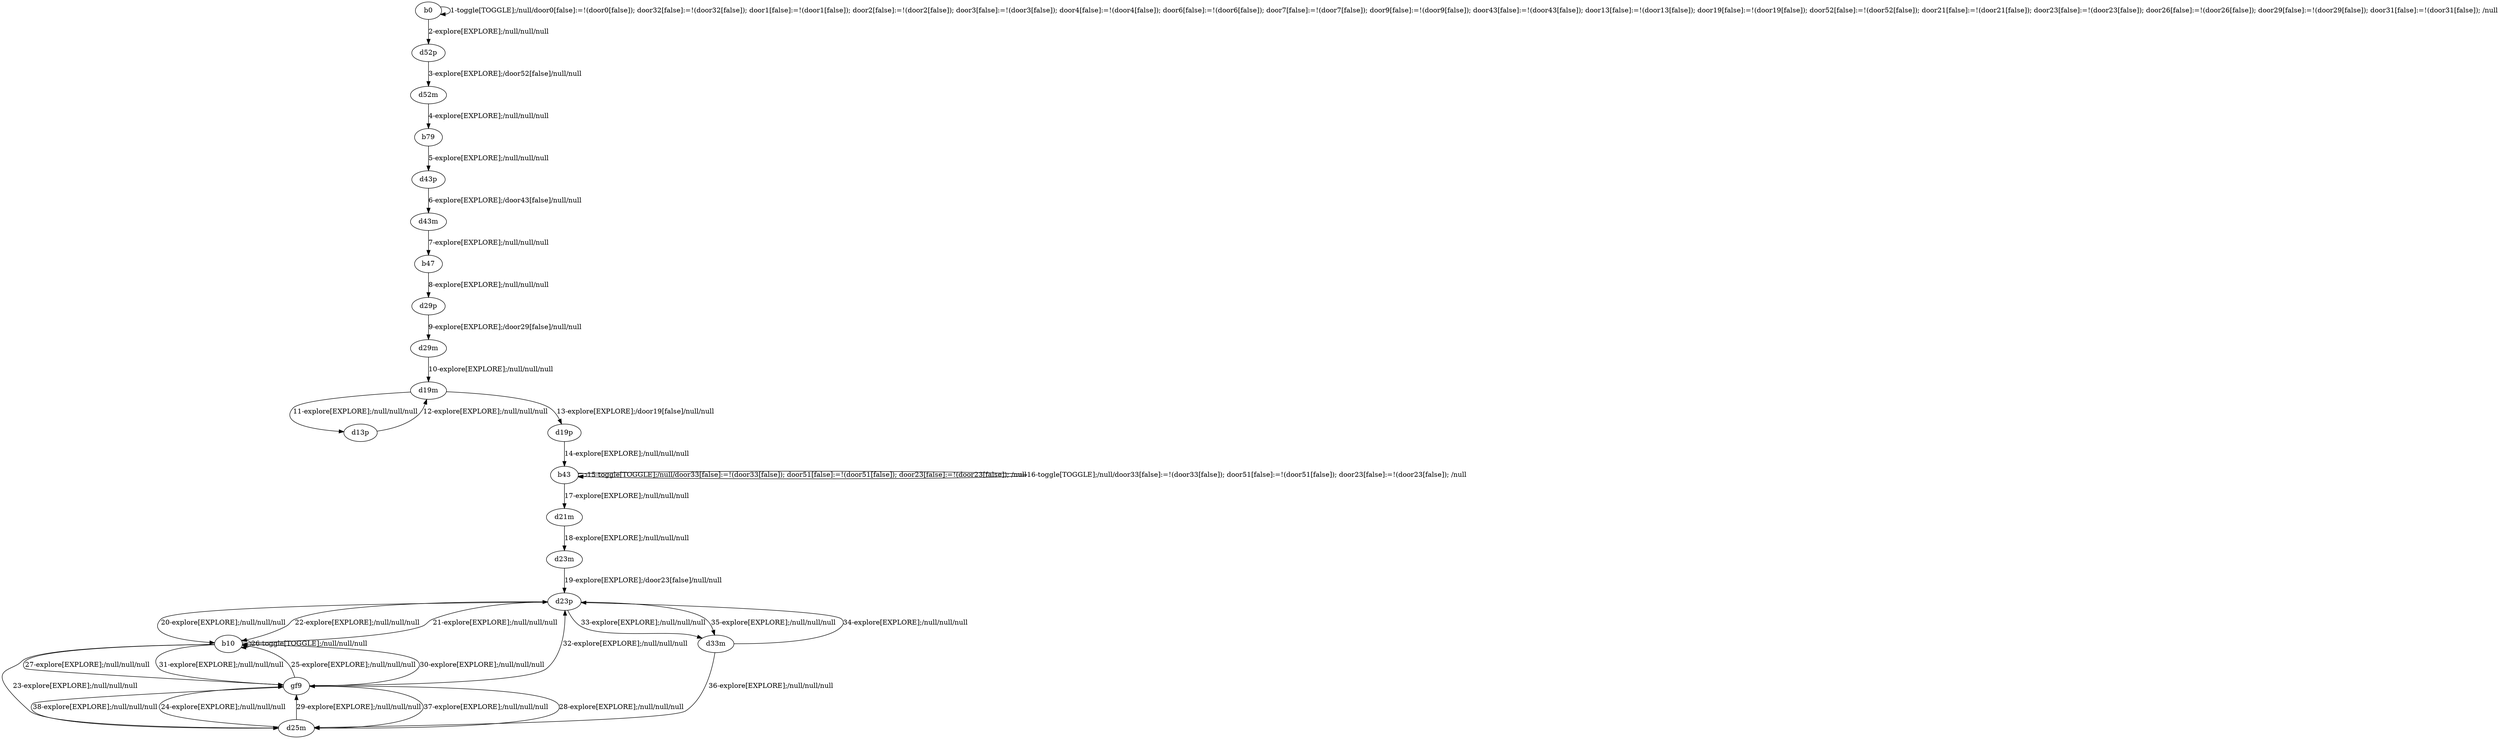# Total number of goals covered by this test: 2
# b10 --> b10
# b10 --> d25m

digraph g {
"b0" -> "b0" [label = "1-toggle[TOGGLE];/null/door0[false]:=!(door0[false]); door32[false]:=!(door32[false]); door1[false]:=!(door1[false]); door2[false]:=!(door2[false]); door3[false]:=!(door3[false]); door4[false]:=!(door4[false]); door6[false]:=!(door6[false]); door7[false]:=!(door7[false]); door9[false]:=!(door9[false]); door43[false]:=!(door43[false]); door13[false]:=!(door13[false]); door19[false]:=!(door19[false]); door52[false]:=!(door52[false]); door21[false]:=!(door21[false]); door23[false]:=!(door23[false]); door26[false]:=!(door26[false]); door29[false]:=!(door29[false]); door31[false]:=!(door31[false]); /null"];
"b0" -> "d52p" [label = "2-explore[EXPLORE];/null/null/null"];
"d52p" -> "d52m" [label = "3-explore[EXPLORE];/door52[false]/null/null"];
"d52m" -> "b79" [label = "4-explore[EXPLORE];/null/null/null"];
"b79" -> "d43p" [label = "5-explore[EXPLORE];/null/null/null"];
"d43p" -> "d43m" [label = "6-explore[EXPLORE];/door43[false]/null/null"];
"d43m" -> "b47" [label = "7-explore[EXPLORE];/null/null/null"];
"b47" -> "d29p" [label = "8-explore[EXPLORE];/null/null/null"];
"d29p" -> "d29m" [label = "9-explore[EXPLORE];/door29[false]/null/null"];
"d29m" -> "d19m" [label = "10-explore[EXPLORE];/null/null/null"];
"d19m" -> "d13p" [label = "11-explore[EXPLORE];/null/null/null"];
"d13p" -> "d19m" [label = "12-explore[EXPLORE];/null/null/null"];
"d19m" -> "d19p" [label = "13-explore[EXPLORE];/door19[false]/null/null"];
"d19p" -> "b43" [label = "14-explore[EXPLORE];/null/null/null"];
"b43" -> "b43" [label = "15-toggle[TOGGLE];/null/door33[false]:=!(door33[false]); door51[false]:=!(door51[false]); door23[false]:=!(door23[false]); /null"];
"b43" -> "b43" [label = "16-toggle[TOGGLE];/null/door33[false]:=!(door33[false]); door51[false]:=!(door51[false]); door23[false]:=!(door23[false]); /null"];
"b43" -> "d21m" [label = "17-explore[EXPLORE];/null/null/null"];
"d21m" -> "d23m" [label = "18-explore[EXPLORE];/null/null/null"];
"d23m" -> "d23p" [label = "19-explore[EXPLORE];/door23[false]/null/null"];
"d23p" -> "b10" [label = "20-explore[EXPLORE];/null/null/null"];
"b10" -> "d23p" [label = "21-explore[EXPLORE];/null/null/null"];
"d23p" -> "b10" [label = "22-explore[EXPLORE];/null/null/null"];
"b10" -> "d25m" [label = "23-explore[EXPLORE];/null/null/null"];
"d25m" -> "gf9" [label = "24-explore[EXPLORE];/null/null/null"];
"gf9" -> "b10" [label = "25-explore[EXPLORE];/null/null/null"];
"b10" -> "b10" [label = "26-toggle[TOGGLE];/null/null/null"];
"b10" -> "gf9" [label = "27-explore[EXPLORE];/null/null/null"];
"gf9" -> "d25m" [label = "28-explore[EXPLORE];/null/null/null"];
"d25m" -> "gf9" [label = "29-explore[EXPLORE];/null/null/null"];
"gf9" -> "b10" [label = "30-explore[EXPLORE];/null/null/null"];
"b10" -> "gf9" [label = "31-explore[EXPLORE];/null/null/null"];
"gf9" -> "d23p" [label = "32-explore[EXPLORE];/null/null/null"];
"d23p" -> "d33m" [label = "33-explore[EXPLORE];/null/null/null"];
"d33m" -> "d23p" [label = "34-explore[EXPLORE];/null/null/null"];
"d23p" -> "d33m" [label = "35-explore[EXPLORE];/null/null/null"];
"d33m" -> "d25m" [label = "36-explore[EXPLORE];/null/null/null"];
"d25m" -> "gf9" [label = "37-explore[EXPLORE];/null/null/null"];
"gf9" -> "d25m" [label = "38-explore[EXPLORE];/null/null/null"];
}